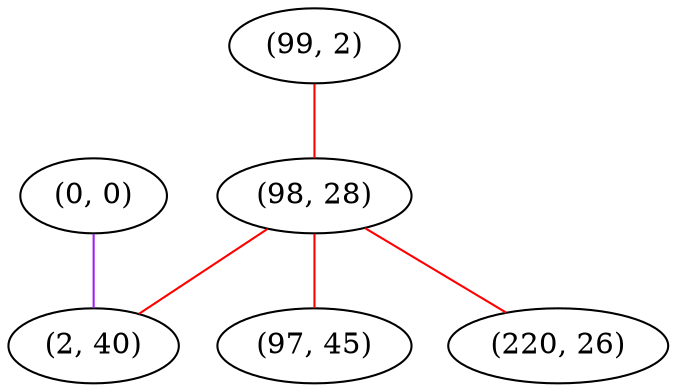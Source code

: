 graph "" {
"(99, 2)";
"(0, 0)";
"(98, 28)";
"(2, 40)";
"(97, 45)";
"(220, 26)";
"(99, 2)" -- "(98, 28)"  [color=red, key=0, weight=1];
"(0, 0)" -- "(2, 40)"  [color=purple, key=0, weight=4];
"(98, 28)" -- "(2, 40)"  [color=red, key=0, weight=1];
"(98, 28)" -- "(220, 26)"  [color=red, key=0, weight=1];
"(98, 28)" -- "(97, 45)"  [color=red, key=0, weight=1];
}
